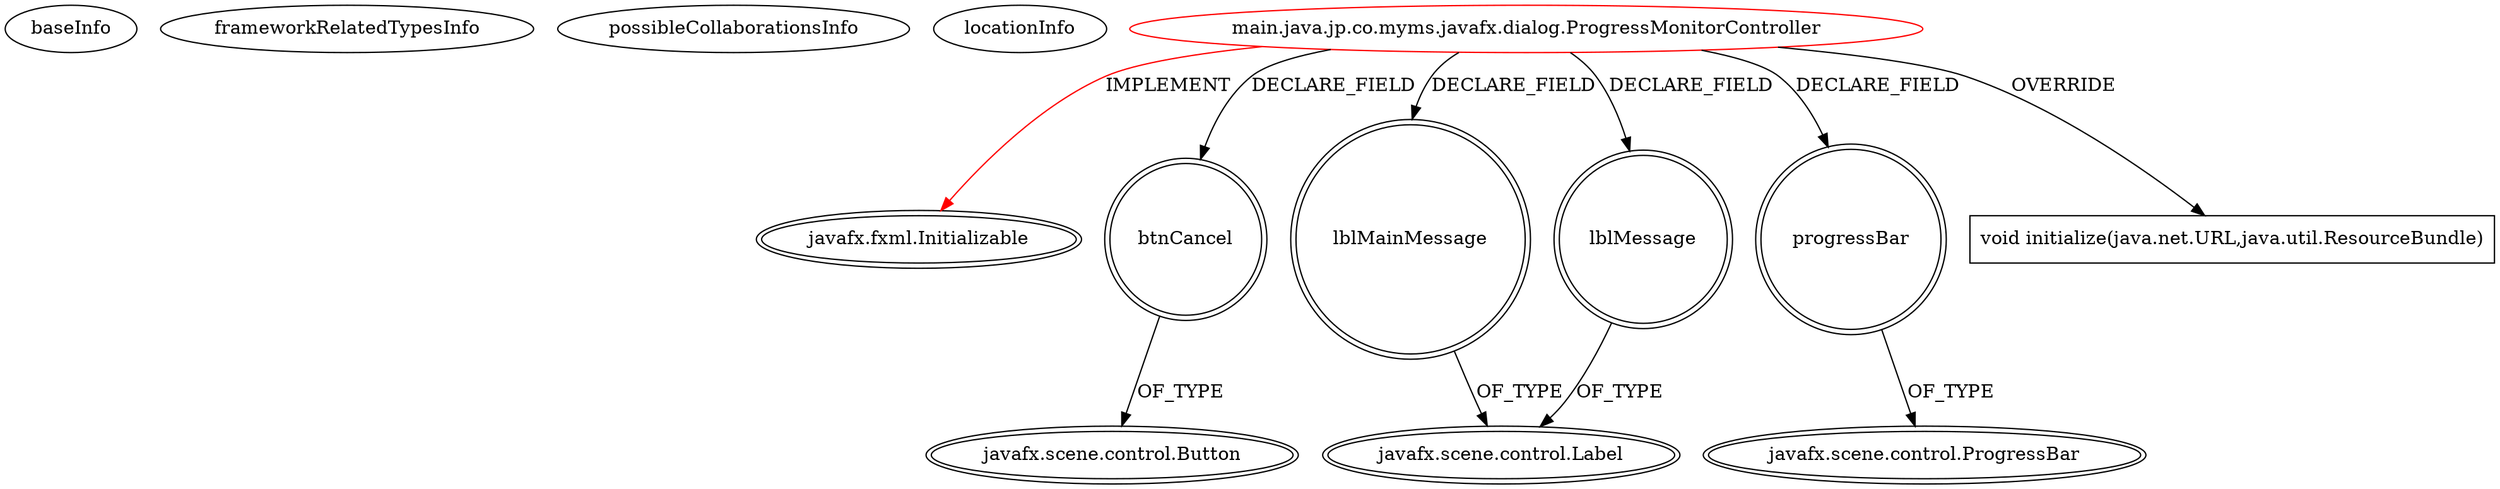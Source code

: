 digraph {
baseInfo[graphId=3638,category="extension_graph",isAnonymous=false,possibleRelation=false]
frameworkRelatedTypesInfo[0="javafx.fxml.Initializable"]
possibleCollaborationsInfo[]
locationInfo[projectName="miya-masa-java-fx",filePath="/miya-masa-java-fx/java-fx-master/javafx_common_ui/src/main/java/jp/co/myms/javafx/dialog/ProgressMonitorController.java",contextSignature="ProgressMonitorController",graphId="3638"]
0[label="main.java.jp.co.myms.javafx.dialog.ProgressMonitorController",vertexType="ROOT_CLIENT_CLASS_DECLARATION",isFrameworkType=false,color=red]
1[label="javafx.fxml.Initializable",vertexType="FRAMEWORK_INTERFACE_TYPE",isFrameworkType=true,peripheries=2]
2[label="btnCancel",vertexType="FIELD_DECLARATION",isFrameworkType=true,peripheries=2,shape=circle]
3[label="javafx.scene.control.Button",vertexType="FRAMEWORK_CLASS_TYPE",isFrameworkType=true,peripheries=2]
4[label="lblMainMessage",vertexType="FIELD_DECLARATION",isFrameworkType=true,peripheries=2,shape=circle]
5[label="javafx.scene.control.Label",vertexType="FRAMEWORK_CLASS_TYPE",isFrameworkType=true,peripheries=2]
6[label="lblMessage",vertexType="FIELD_DECLARATION",isFrameworkType=true,peripheries=2,shape=circle]
8[label="progressBar",vertexType="FIELD_DECLARATION",isFrameworkType=true,peripheries=2,shape=circle]
9[label="javafx.scene.control.ProgressBar",vertexType="FRAMEWORK_CLASS_TYPE",isFrameworkType=true,peripheries=2]
10[label="void initialize(java.net.URL,java.util.ResourceBundle)",vertexType="OVERRIDING_METHOD_DECLARATION",isFrameworkType=false,shape=box]
0->1[label="IMPLEMENT",color=red]
0->2[label="DECLARE_FIELD"]
2->3[label="OF_TYPE"]
0->4[label="DECLARE_FIELD"]
4->5[label="OF_TYPE"]
0->6[label="DECLARE_FIELD"]
6->5[label="OF_TYPE"]
0->8[label="DECLARE_FIELD"]
8->9[label="OF_TYPE"]
0->10[label="OVERRIDE"]
}

